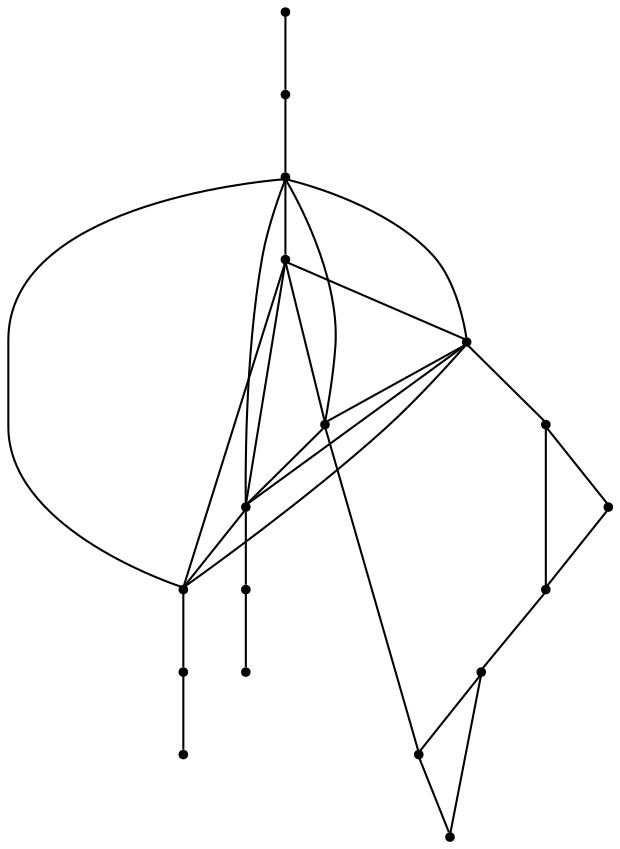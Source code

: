 graph {
  node [shape=point,comment="{\"directed\":false,\"doi\":\"10.1007/3-540-37623-2_4\",\"figure\":\"3\"}"]

  v0 [pos="1305.0377738934935,1828.3228520993828"]
  v1 [pos="1106.3839516340995,1843.6989431028007"]
  v2 [pos="1139.4620995753878,1770.3739766721367"]
  v3 [pos="1414.2979181913654,1780.5728877032238"]
  v4 [pos="1106.813144905108,1706.1051651283542"]
  v5 [pos="1414.2979181913654,1671.5728724444348"]
  v6 [pos="1094.7495711961642,1910.0739125852226"]
  v7 [pos="1209.7789314429333,1876.0738655372897"]
  v8 [pos="948.2650812064965,1946.828139269793"]
  v9 [pos="985.3101194872933,1983.2614227577485"]
  v10 [pos="931.5260349636565,1863.0446716591157"]
  v11 [pos="903.0005466965678,2080.5728241249362"]
  v12 [pos="885.2676477985426,1811.5676844561535"]
  v13 [pos="780.4328358378045,1997.6405426307954"]
  v14 [pos="859.794423114396,1666.7823120399753"]
  v15 [pos="498.8442810483432,2123.101040169044"]
  v16 [pos="484.40952578940687,1924.9968175534843"]
  v17 [pos="391.9530451657324,2284.8249400103527"]

  v0 -- v1 [id="-1",pos="1305.0377738934935,1828.3228520993828 1106.3839516340995,1843.6989431028007 1106.3839516340995,1843.6989431028007 1106.3839516340995,1843.6989431028007"]
  v17 -- v16 [id="-2",pos="391.9530451657324,2284.8249400103527 484.40952578940687,1924.9968175534843 484.40952578940687,1924.9968175534843 484.40952578940687,1924.9968175534843"]
  v16 -- v14 [id="-3",pos="484.40952578940687,1924.9968175534843 859.794423114396,1666.7823120399753 859.794423114396,1666.7823120399753 859.794423114396,1666.7823120399753"]
  v15 -- v17 [id="-4",pos="498.8442810483432,2123.101040169044 391.9530451657324,2284.8249400103527 391.9530451657324,2284.8249400103527 391.9530451657324,2284.8249400103527"]
  v15 -- v16 [id="-5",pos="498.8442810483432,2123.101040169044 484.40952578940687,1924.9968175534843 484.40952578940687,1924.9968175534843 484.40952578940687,1924.9968175534843"]
  v13 -- v15 [id="-6",pos="780.4328358378045,1997.6405426307954 498.8442810483432,2123.101040169044 498.8442810483432,2123.101040169044 498.8442810483432,2123.101040169044"]
  v13 -- v12 [id="-7",pos="780.4328358378045,1997.6405426307954 885.2676477985426,1811.5676844561535 885.2676477985426,1811.5676844561535 885.2676477985426,1811.5676844561535"]
  v13 -- v9 [id="-8",pos="780.4328358378045,1997.6405426307954 985.3101194872933,1983.2614227577485 985.3101194872933,1983.2614227577485 985.3101194872933,1983.2614227577485"]
  v13 -- v10 [id="-9",pos="780.4328358378045,1997.6405426307954 931.5260349636565,1863.0446716591157 931.5260349636565,1863.0446716591157 931.5260349636565,1863.0446716591157"]
  v14 -- v4 [id="-10",pos="859.794423114396,1666.7823120399753 1106.813144905108,1706.1051651283542 1106.813144905108,1706.1051651283542 1106.813144905108,1706.1051651283542"]
  v14 -- v5 [id="-11",pos="859.794423114396,1666.7823120399753 1414.2979181913654,1671.5728724444348 1414.2979181913654,1671.5728724444348 1414.2979181913654,1671.5728724444348"]
  v12 -- v10 [id="-12",pos="885.2676477985426,1811.5676844561535 931.5260349636565,1863.0446716591157 931.5260349636565,1863.0446716591157 931.5260349636565,1863.0446716591157"]
  v12 -- v4 [id="-13",pos="885.2676477985426,1811.5676844561535 1106.813144905108,1706.1051651283542 1106.813144905108,1706.1051651283542 1106.813144905108,1706.1051651283542"]
  v11 -- v13 [id="-14",pos="903.0005466965678,2080.5728241249362 780.4328358378045,1997.6405426307954 780.4328358378045,1997.6405426307954 780.4328358378045,1997.6405426307954"]
  v11 -- v12 [id="-15",pos="903.0005466965678,2080.5728241249362 885.2676477985426,1811.5676844561535 885.2676477985426,1811.5676844561535 885.2676477985426,1811.5676844561535"]
  v11 -- v10 [id="-16",pos="903.0005466965678,2080.5728241249362 931.5260349636565,1863.0446716591157 931.5260349636565,1863.0446716591157 931.5260349636565,1863.0446716591157"]
  v11 -- v9 [id="-17",pos="903.0005466965678,2080.5728241249362 985.3101194872933,1983.2614227577485 985.3101194872933,1983.2614227577485 985.3101194872933,1983.2614227577485"]
  v10 -- v9 [id="-18",pos="931.5260349636565,1863.0446716591157 985.3101194872933,1983.2614227577485 985.3101194872933,1983.2614227577485 985.3101194872933,1983.2614227577485"]
  v8 -- v13 [id="-19",pos="948.2650812064965,1946.828139269793 780.4328358378045,1997.6405426307954 780.4328358378045,1997.6405426307954 780.4328358378045,1997.6405426307954"]
  v10 -- v2 [id="-20",pos="931.5260349636565,1863.0446716591157 1139.4620995753878,1770.3739766721367 1139.4620995753878,1770.3739766721367 1139.4620995753878,1770.3739766721367"]
  v8 -- v12 [id="-21",pos="948.2650812064965,1946.828139269793 885.2676477985426,1811.5676844561535 885.2676477985426,1811.5676844561535 885.2676477985426,1811.5676844561535"]
  v8 -- v11 [id="-22",pos="948.2650812064965,1946.828139269793 903.0005466965678,2080.5728241249362 903.0005466965678,2080.5728241249362 903.0005466965678,2080.5728241249362"]
  v8 -- v10 [id="-23",pos="948.2650812064965,1946.828139269793 931.5260349636565,1863.0446716591157 931.5260349636565,1863.0446716591157 931.5260349636565,1863.0446716591157"]
  v8 -- v9 [id="-24",pos="948.2650812064965,1946.828139269793 985.3101194872933,1983.2614227577485 985.3101194872933,1983.2614227577485 985.3101194872933,1983.2614227577485"]
  v9 -- v6 [id="-25",pos="985.3101194872933,1983.2614227577485 1094.7495711961642,1910.0739125852226 1094.7495711961642,1910.0739125852226 1094.7495711961642,1910.0739125852226"]
  v1 -- v8 [id="-26",pos="1106.3839516340995,1843.6989431028007 948.2650812064965,1946.828139269793 948.2650812064965,1946.828139269793 948.2650812064965,1946.828139269793"]
  v6 -- v7 [id="-27",pos="1094.7495711961642,1910.0739125852226 1209.7789314429333,1876.0738655372897 1209.7789314429333,1876.0738655372897 1209.7789314429333,1876.0738655372897"]
  v4 -- v5 [id="-28",pos="1106.813144905108,1706.1051651283542 1414.2979181913654,1671.5728724444348 1414.2979181913654,1671.5728724444348 1414.2979181913654,1671.5728724444348"]
  v2 -- v3 [id="-29",pos="1139.4620995753878,1770.3739766721367 1414.2979181913654,1780.5728877032238 1414.2979181913654,1780.5728877032238 1414.2979181913654,1780.5728877032238"]
}